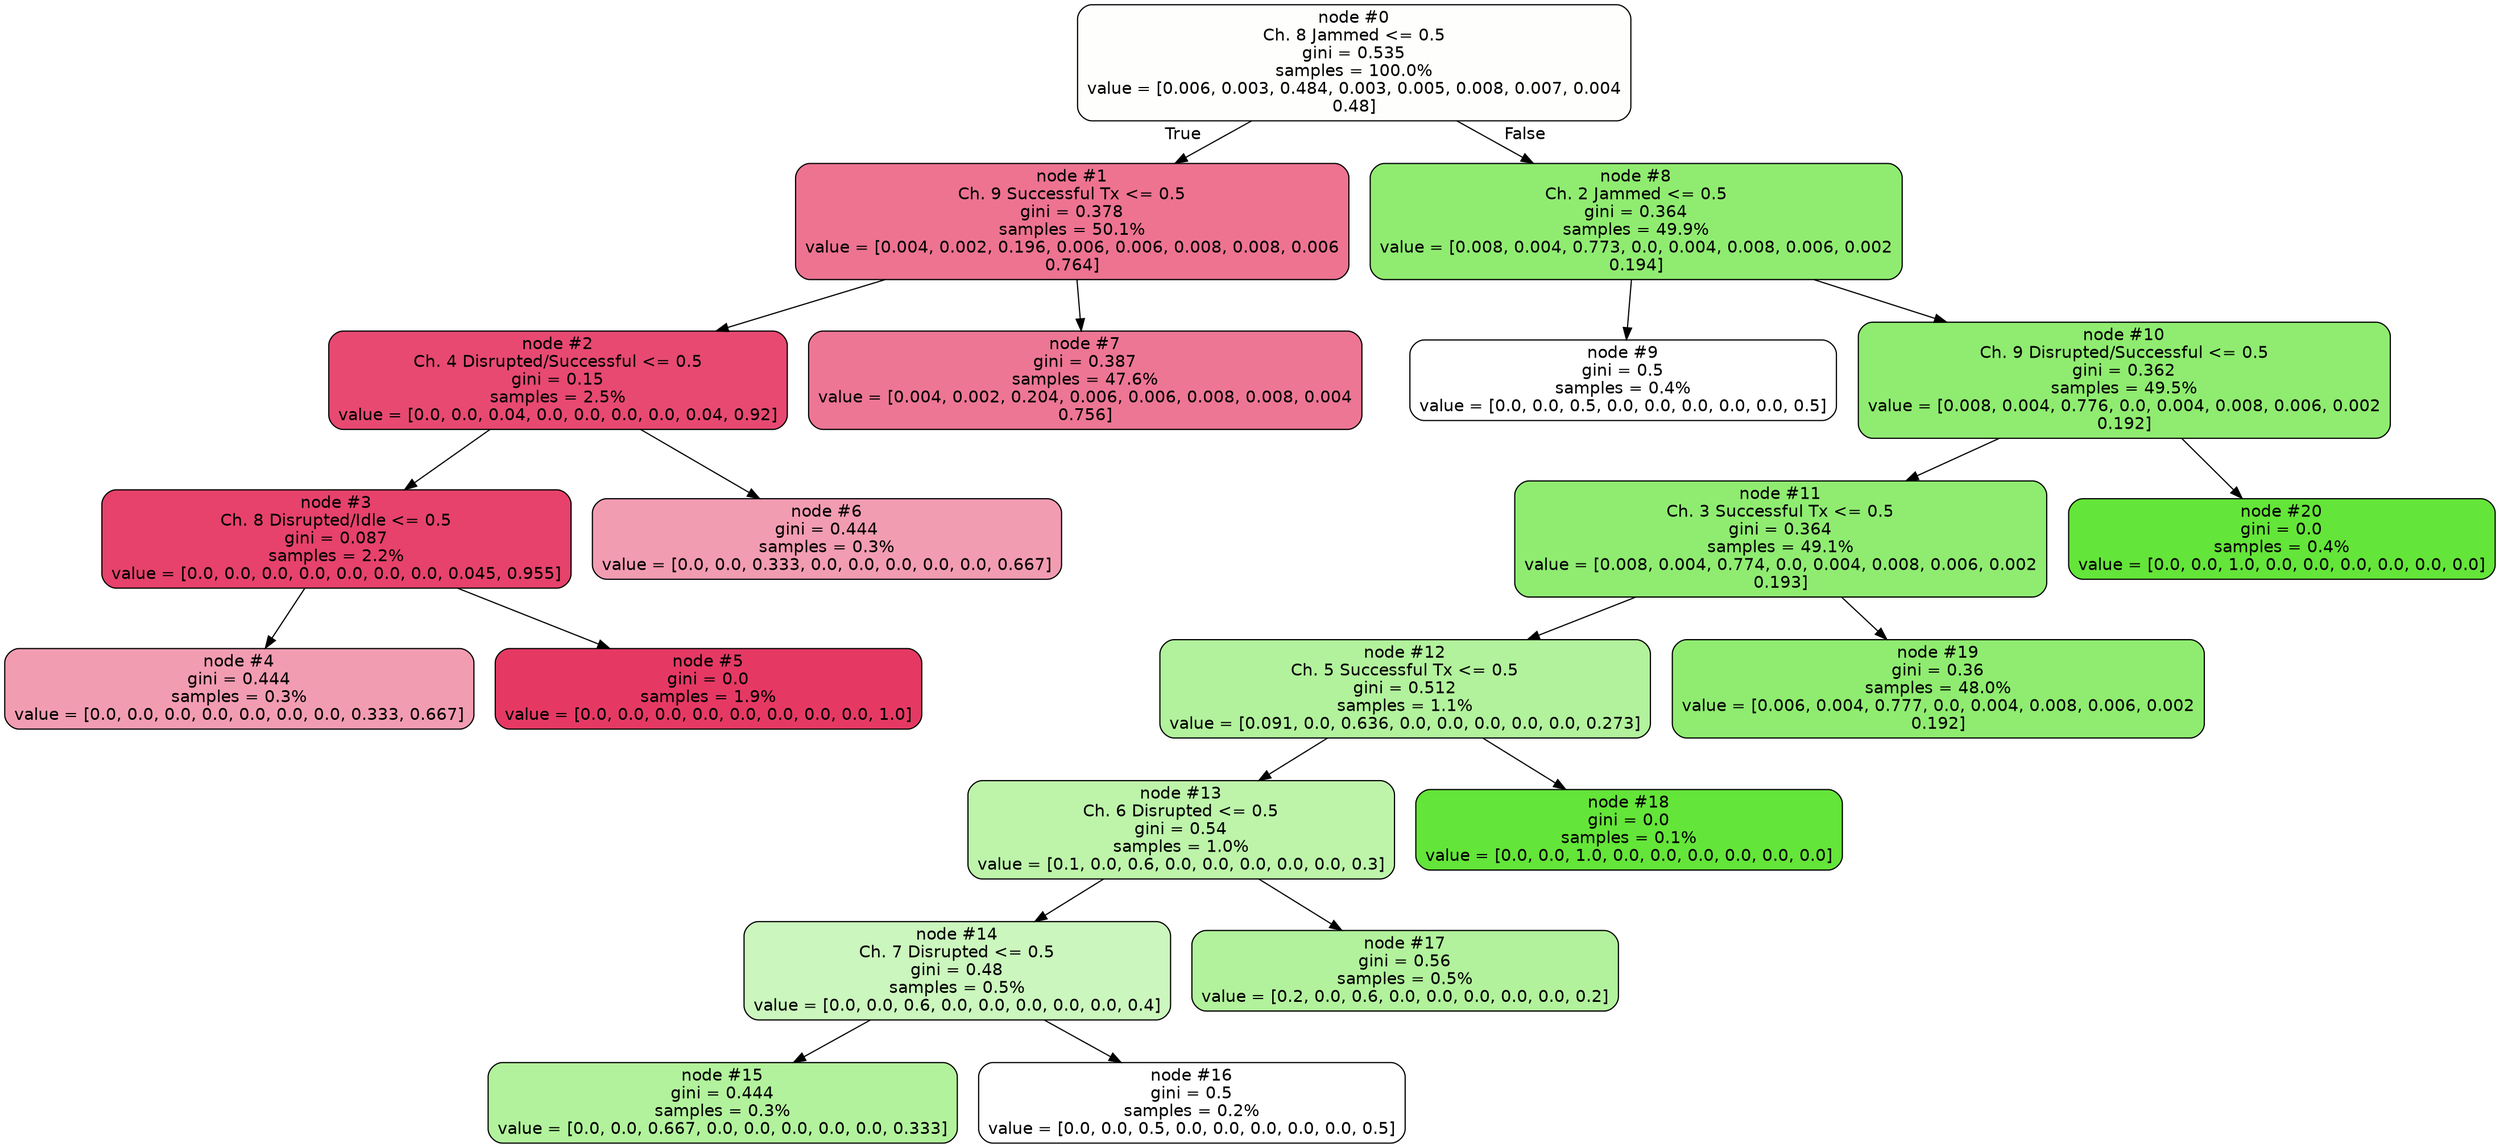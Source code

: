 /*
Copyright 2023 Siavash Barqi Janiar

   Licensed under the Apache License, Version 2.0 (the "License");
   you may not use this file except in compliance with the License.
   You may obtain a copy of the License at

     http://www.apache.org/licenses/LICENSE-2.0

   Unless required by applicable law or agreed to in writing, software
   distributed under the License is distributed on an "AS IS" BASIS,
   WITHOUT WARRANTIES OR CONDITIONS OF ANY KIND, either express or implied.
   See the License for the specific language governing permissions and
   limitations under the License.
*/

digraph Tree {
node [shape=box, style="filled, rounded", color="black", fontname=helvetica] ;
edge [fontname=helvetica] ;
0 [label="node #0\nCh. 8 Jammed <= 0.5\ngini = 0.535\nsamples = 100.0%\nvalue = [0.006, 0.003, 0.484, 0.003, 0.005, 0.008, 0.007, 0.004\n0.48]", fillcolor="#fefffd"] ;
1 [label="node #1\nCh. 9 Successful Tx <= 0.5\ngini = 0.378\nsamples = 50.1%\nvalue = [0.004, 0.002, 0.196, 0.006, 0.006, 0.008, 0.008, 0.006\n0.764]", fillcolor="#ed7391"] ;
0 -> 1 [labeldistance=2.5, labelangle=45, headlabel="True"] ;
2 [label="node #2\nCh. 4 Disrupted/Successful <= 0.5\ngini = 0.15\nsamples = 2.5%\nvalue = [0.0, 0.0, 0.04, 0.0, 0.0, 0.0, 0.0, 0.04, 0.92]", fillcolor="#e74971"] ;
1 -> 2 ;
3 [label="node #3\nCh. 8 Disrupted/Idle <= 0.5\ngini = 0.087\nsamples = 2.2%\nvalue = [0.0, 0.0, 0.0, 0.0, 0.0, 0.0, 0.0, 0.045, 0.955]", fillcolor="#e6426b"] ;
2 -> 3 ;
4 [label="node #4\ngini = 0.444\nsamples = 0.3%\nvalue = [0.0, 0.0, 0.0, 0.0, 0.0, 0.0, 0.0, 0.333, 0.667]", fillcolor="#f29cb2"] ;
3 -> 4 ;
5 [label="node #5\ngini = 0.0\nsamples = 1.9%\nvalue = [0.0, 0.0, 0.0, 0.0, 0.0, 0.0, 0.0, 0.0, 1.0]", fillcolor="#e53964"] ;
3 -> 5 ;
6 [label="node #6\ngini = 0.444\nsamples = 0.3%\nvalue = [0.0, 0.0, 0.333, 0.0, 0.0, 0.0, 0.0, 0.0, 0.667]", fillcolor="#f29cb2"] ;
2 -> 6 ;
7 [label="node #7\ngini = 0.387\nsamples = 47.6%\nvalue = [0.004, 0.002, 0.204, 0.006, 0.006, 0.008, 0.008, 0.004\n0.756]", fillcolor="#ed7694"] ;
1 -> 7 ;
8 [label="node #8\nCh. 2 Jammed <= 0.5\ngini = 0.364\nsamples = 49.9%\nvalue = [0.008, 0.004, 0.773, 0.0, 0.004, 0.008, 0.006, 0.002\n0.194]", fillcolor="#90ec71"] ;
0 -> 8 [labeldistance=2.5, labelangle=-45, headlabel="False"] ;
9 [label="node #9\ngini = 0.5\nsamples = 0.4%\nvalue = [0.0, 0.0, 0.5, 0.0, 0.0, 0.0, 0.0, 0.0, 0.5]", fillcolor="#ffffff"] ;
8 -> 9 ;
10 [label="node #10\nCh. 9 Disrupted/Successful <= 0.5\ngini = 0.362\nsamples = 49.5%\nvalue = [0.008, 0.004, 0.776, 0.0, 0.004, 0.008, 0.006, 0.002\n0.192]", fillcolor="#8fec70"] ;
8 -> 10 ;
11 [label="node #11\nCh. 3 Successful Tx <= 0.5\ngini = 0.364\nsamples = 49.1%\nvalue = [0.008, 0.004, 0.774, 0.0, 0.004, 0.008, 0.006, 0.002\n0.193]", fillcolor="#8fec71"] ;
10 -> 11 ;
12 [label="node #12\nCh. 5 Successful Tx <= 0.5\ngini = 0.512\nsamples = 1.1%\nvalue = [0.091, 0.0, 0.636, 0.0, 0.0, 0.0, 0.0, 0.0, 0.273]", fillcolor="#b2f29c"] ;
11 -> 12 ;
13 [label="node #13\nCh. 6 Disrupted <= 0.5\ngini = 0.54\nsamples = 1.0%\nvalue = [0.1, 0.0, 0.6, 0.0, 0.0, 0.0, 0.0, 0.0, 0.3]", fillcolor="#bdf4aa"] ;
12 -> 13 ;
14 [label="node #14\nCh. 7 Disrupted <= 0.5\ngini = 0.48\nsamples = 0.5%\nvalue = [0.0, 0.0, 0.6, 0.0, 0.0, 0.0, 0.0, 0.0, 0.4]", fillcolor="#cbf6bd"] ;
13 -> 14 ;
15 [label="node #15\ngini = 0.444\nsamples = 0.3%\nvalue = [0.0, 0.0, 0.667, 0.0, 0.0, 0.0, 0.0, 0.0, 0.333]", fillcolor="#b2f29c"] ;
14 -> 15 ;
16 [label="node #16\ngini = 0.5\nsamples = 0.2%\nvalue = [0.0, 0.0, 0.5, 0.0, 0.0, 0.0, 0.0, 0.0, 0.5]", fillcolor="#ffffff"] ;
14 -> 16 ;
17 [label="node #17\ngini = 0.56\nsamples = 0.5%\nvalue = [0.2, 0.0, 0.6, 0.0, 0.0, 0.0, 0.0, 0.0, 0.2]", fillcolor="#b2f29c"] ;
13 -> 17 ;
18 [label="node #18\ngini = 0.0\nsamples = 0.1%\nvalue = [0.0, 0.0, 1.0, 0.0, 0.0, 0.0, 0.0, 0.0, 0.0]", fillcolor="#64e539"] ;
12 -> 18 ;
19 [label="node #19\ngini = 0.36\nsamples = 48.0%\nvalue = [0.006, 0.004, 0.777, 0.0, 0.004, 0.008, 0.006, 0.002\n0.192]", fillcolor="#8fec70"] ;
11 -> 19 ;
20 [label="node #20\ngini = 0.0\nsamples = 0.4%\nvalue = [0.0, 0.0, 1.0, 0.0, 0.0, 0.0, 0.0, 0.0, 0.0]", fillcolor="#64e539"] ;
10 -> 20 ;
}
